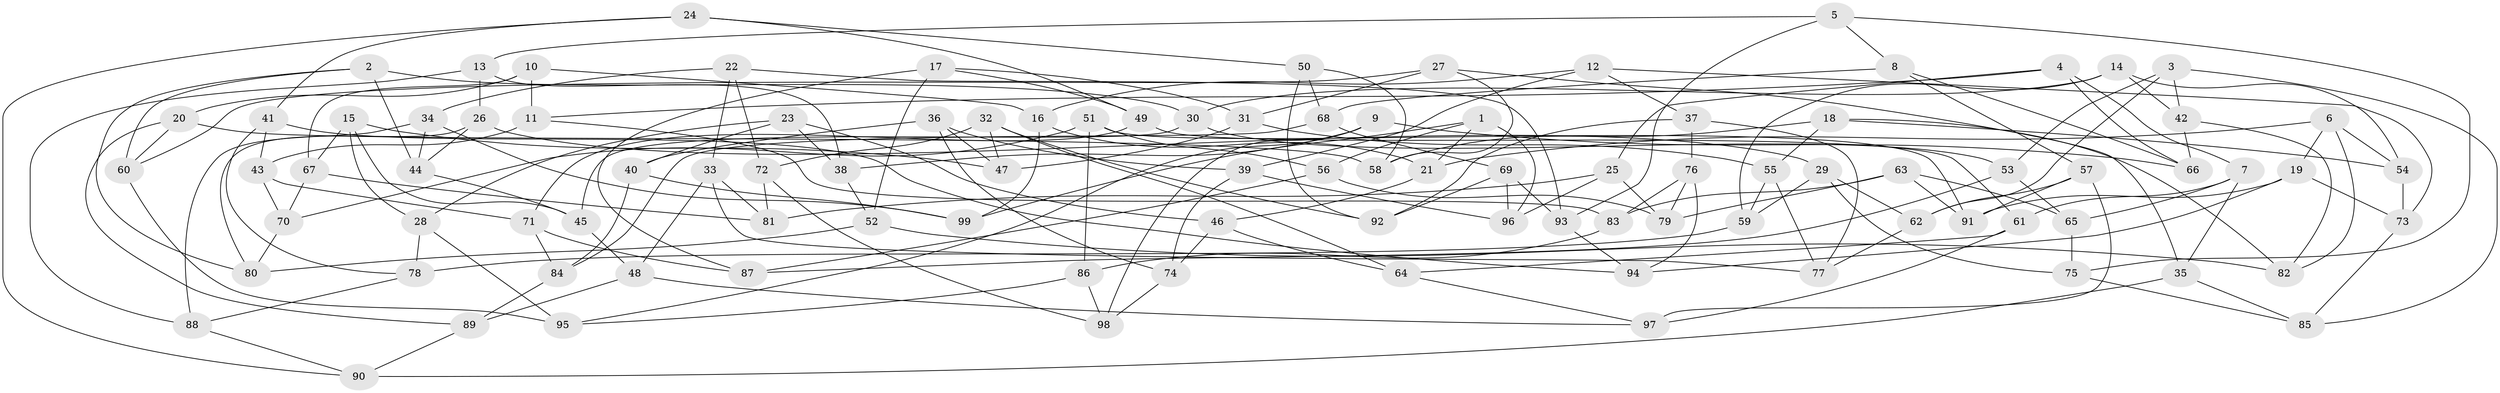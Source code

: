 // Generated by graph-tools (version 1.1) at 2025/03/03/09/25 03:03:09]
// undirected, 99 vertices, 198 edges
graph export_dot {
graph [start="1"]
  node [color=gray90,style=filled];
  1;
  2;
  3;
  4;
  5;
  6;
  7;
  8;
  9;
  10;
  11;
  12;
  13;
  14;
  15;
  16;
  17;
  18;
  19;
  20;
  21;
  22;
  23;
  24;
  25;
  26;
  27;
  28;
  29;
  30;
  31;
  32;
  33;
  34;
  35;
  36;
  37;
  38;
  39;
  40;
  41;
  42;
  43;
  44;
  45;
  46;
  47;
  48;
  49;
  50;
  51;
  52;
  53;
  54;
  55;
  56;
  57;
  58;
  59;
  60;
  61;
  62;
  63;
  64;
  65;
  66;
  67;
  68;
  69;
  70;
  71;
  72;
  73;
  74;
  75;
  76;
  77;
  78;
  79;
  80;
  81;
  82;
  83;
  84;
  85;
  86;
  87;
  88;
  89;
  90;
  91;
  92;
  93;
  94;
  95;
  96;
  97;
  98;
  99;
  1 -- 21;
  1 -- 56;
  1 -- 96;
  1 -- 99;
  2 -- 30;
  2 -- 60;
  2 -- 44;
  2 -- 80;
  3 -- 42;
  3 -- 53;
  3 -- 85;
  3 -- 62;
  4 -- 11;
  4 -- 66;
  4 -- 25;
  4 -- 7;
  5 -- 75;
  5 -- 13;
  5 -- 93;
  5 -- 8;
  6 -- 19;
  6 -- 21;
  6 -- 82;
  6 -- 54;
  7 -- 35;
  7 -- 61;
  7 -- 65;
  8 -- 57;
  8 -- 66;
  8 -- 68;
  9 -- 95;
  9 -- 38;
  9 -- 98;
  9 -- 66;
  10 -- 16;
  10 -- 67;
  10 -- 11;
  10 -- 20;
  11 -- 83;
  11 -- 43;
  12 -- 37;
  12 -- 16;
  12 -- 73;
  12 -- 39;
  13 -- 88;
  13 -- 26;
  13 -- 38;
  14 -- 59;
  14 -- 42;
  14 -- 54;
  14 -- 30;
  15 -- 67;
  15 -- 28;
  15 -- 45;
  15 -- 47;
  16 -- 99;
  16 -- 21;
  17 -- 31;
  17 -- 49;
  17 -- 87;
  17 -- 52;
  18 -- 82;
  18 -- 58;
  18 -- 55;
  18 -- 54;
  19 -- 73;
  19 -- 94;
  19 -- 91;
  20 -- 89;
  20 -- 60;
  20 -- 58;
  21 -- 46;
  22 -- 72;
  22 -- 33;
  22 -- 34;
  22 -- 93;
  23 -- 40;
  23 -- 38;
  23 -- 46;
  23 -- 28;
  24 -- 90;
  24 -- 41;
  24 -- 49;
  24 -- 50;
  25 -- 81;
  25 -- 79;
  25 -- 96;
  26 -- 44;
  26 -- 80;
  26 -- 29;
  27 -- 58;
  27 -- 60;
  27 -- 31;
  27 -- 35;
  28 -- 95;
  28 -- 78;
  29 -- 62;
  29 -- 75;
  29 -- 59;
  30 -- 45;
  30 -- 53;
  31 -- 55;
  31 -- 47;
  32 -- 47;
  32 -- 64;
  32 -- 72;
  32 -- 92;
  33 -- 81;
  33 -- 77;
  33 -- 48;
  34 -- 99;
  34 -- 44;
  34 -- 88;
  35 -- 90;
  35 -- 85;
  36 -- 40;
  36 -- 39;
  36 -- 74;
  36 -- 47;
  37 -- 77;
  37 -- 76;
  37 -- 92;
  38 -- 52;
  39 -- 96;
  39 -- 74;
  40 -- 84;
  40 -- 99;
  41 -- 94;
  41 -- 78;
  41 -- 43;
  42 -- 66;
  42 -- 82;
  43 -- 70;
  43 -- 71;
  44 -- 45;
  45 -- 48;
  46 -- 64;
  46 -- 74;
  48 -- 89;
  48 -- 97;
  49 -- 61;
  49 -- 71;
  50 -- 58;
  50 -- 92;
  50 -- 68;
  51 -- 70;
  51 -- 56;
  51 -- 91;
  51 -- 86;
  52 -- 82;
  52 -- 80;
  53 -- 65;
  53 -- 87;
  54 -- 73;
  55 -- 59;
  55 -- 77;
  56 -- 79;
  56 -- 87;
  57 -- 97;
  57 -- 91;
  57 -- 62;
  59 -- 78;
  60 -- 95;
  61 -- 64;
  61 -- 97;
  62 -- 77;
  63 -- 79;
  63 -- 65;
  63 -- 91;
  63 -- 83;
  64 -- 97;
  65 -- 75;
  67 -- 70;
  67 -- 81;
  68 -- 84;
  68 -- 69;
  69 -- 93;
  69 -- 96;
  69 -- 92;
  70 -- 80;
  71 -- 84;
  71 -- 87;
  72 -- 98;
  72 -- 81;
  73 -- 85;
  74 -- 98;
  75 -- 85;
  76 -- 94;
  76 -- 83;
  76 -- 79;
  78 -- 88;
  83 -- 86;
  84 -- 89;
  86 -- 95;
  86 -- 98;
  88 -- 90;
  89 -- 90;
  93 -- 94;
}
